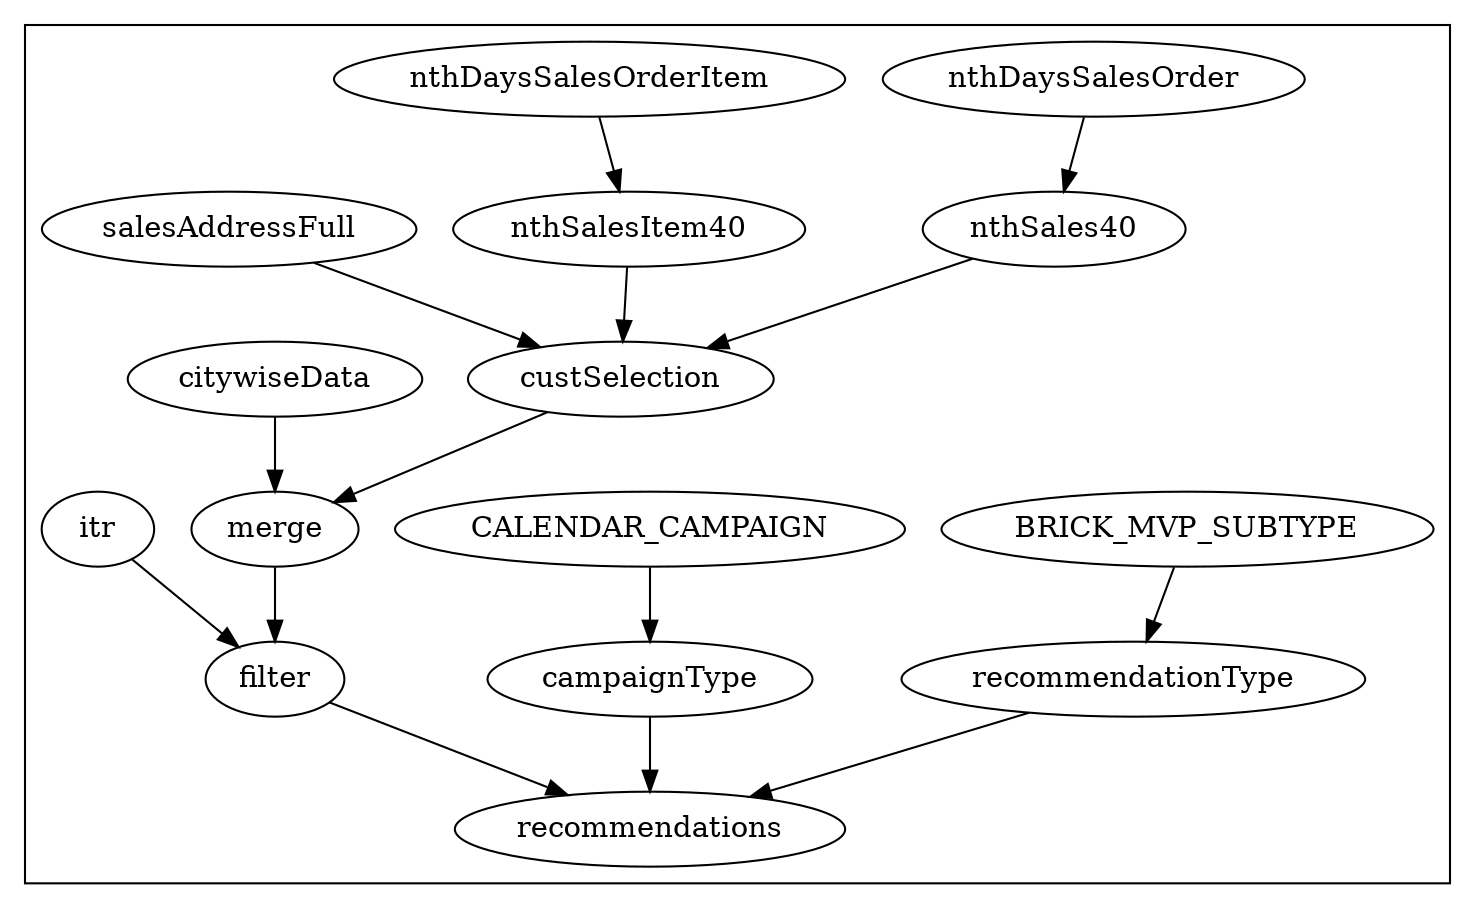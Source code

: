 digraph  {
  subgraph cluster_1 {
          BRICK_MVP_SUBTYPE  -> recommendationType
          CALENDAR_CAMPAIGN -> campaignType

          nthDaysSalesOrder -> nthSales40
          nthDaysSalesOrderItem ->  nthSalesItem40

          nthSales40 ->  custSelection
          nthSalesItem40 -> custSelection
          salesAddressFull -> custSelection

          citywiseData -> merge
          custSelection -> merge

          merge -> filter
          itr -> filter

          filter -> recommendations
          recommendationType -> recommendations
          campaignType -> recommendations

      }
}
